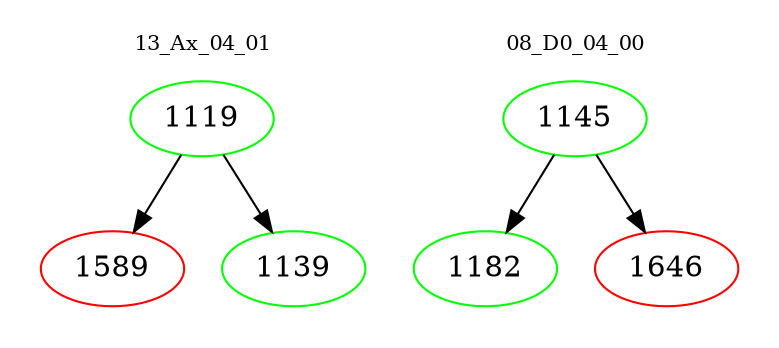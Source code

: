 digraph{
subgraph cluster_0 {
color = white
label = "13_Ax_04_01";
fontsize=10;
T0_1119 [label="1119", color="green"]
T0_1119 -> T0_1589 [color="black"]
T0_1589 [label="1589", color="red"]
T0_1119 -> T0_1139 [color="black"]
T0_1139 [label="1139", color="green"]
}
subgraph cluster_1 {
color = white
label = "08_D0_04_00";
fontsize=10;
T1_1145 [label="1145", color="green"]
T1_1145 -> T1_1182 [color="black"]
T1_1182 [label="1182", color="green"]
T1_1145 -> T1_1646 [color="black"]
T1_1646 [label="1646", color="red"]
}
}
